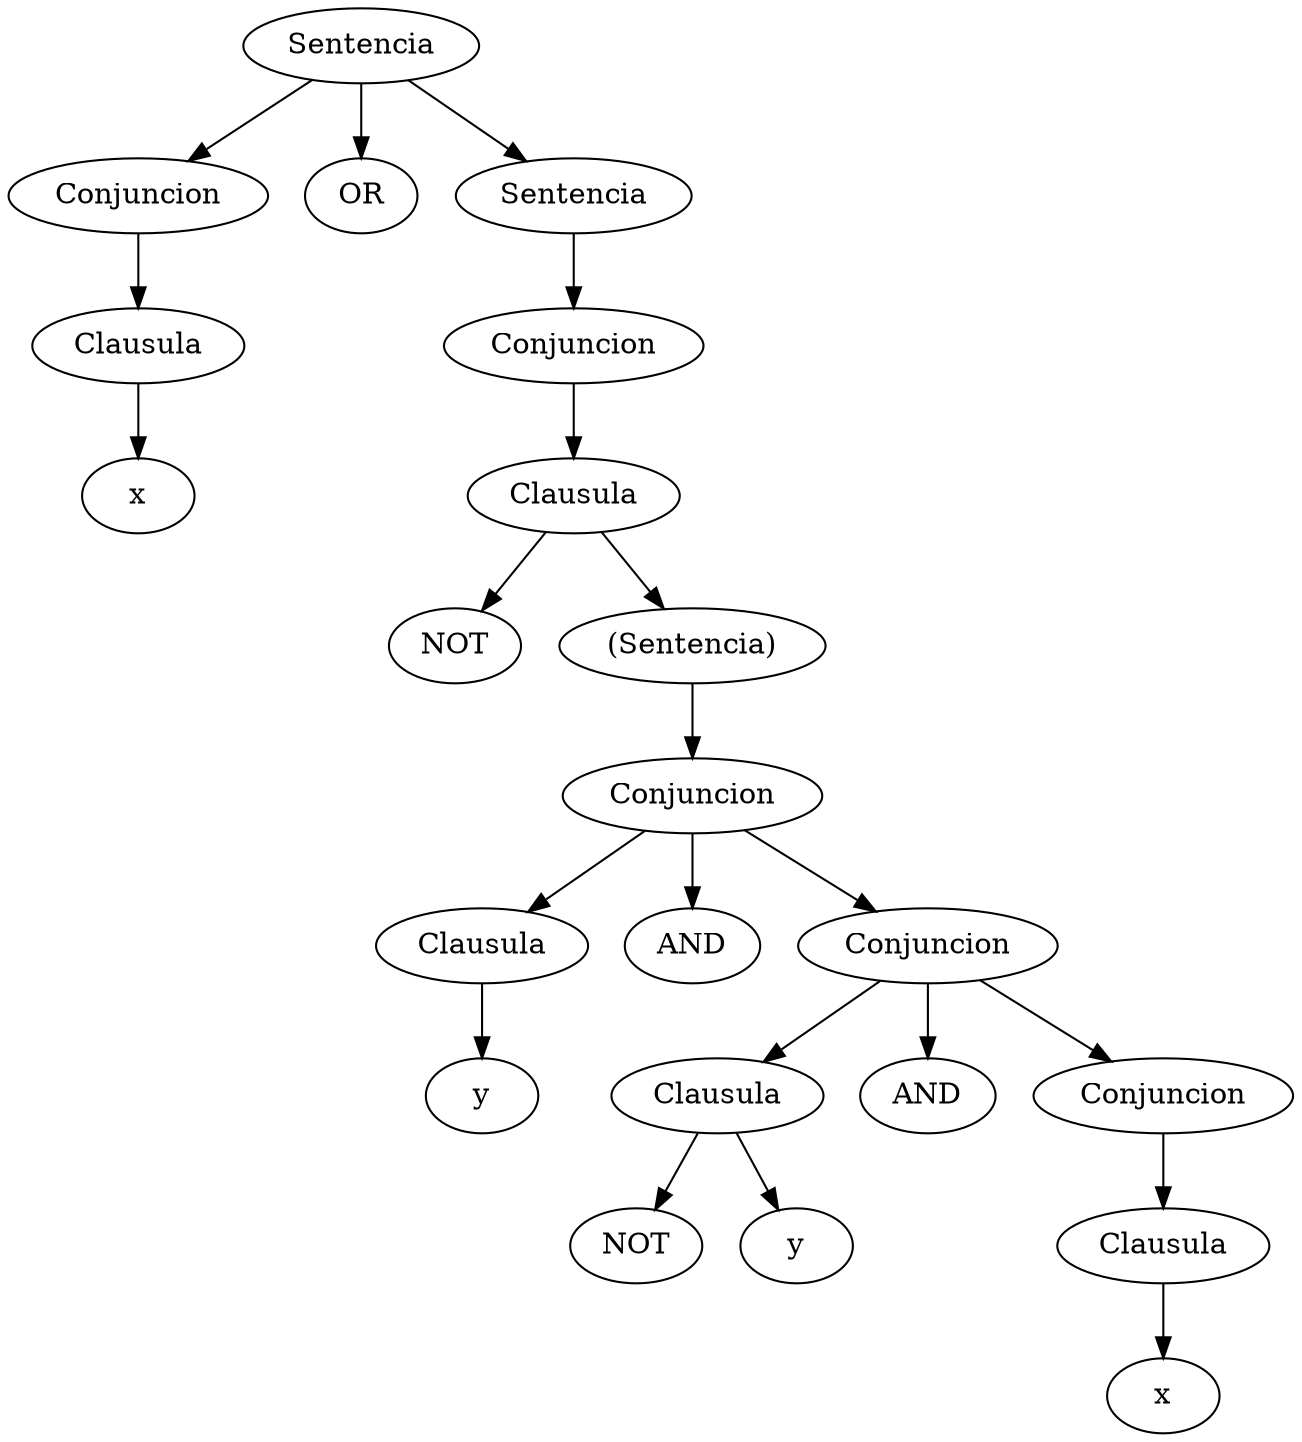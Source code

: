 // Arbol de derivacion
digraph {
	0 [label=Sentencia]
	1 [label=Conjuncion]
	0 -> 1
	2 [label=Clausula]
	1 -> 2
	3 [label=x]
	2 -> 3
	4 [label=OR]
	0 -> 4
	5 [label=Sentencia]
	0 -> 5
	6 [label=Conjuncion]
	5 -> 6
	7 [label=Clausula]
	6 -> 7
	8 [label=NOT]
	7 -> 8
	9 [label="(Sentencia)"]
	7 -> 9
	10 [label=Conjuncion]
	9 -> 10
	11 [label=Clausula]
	10 -> 11
	12 [label=y]
	11 -> 12
	13 [label=AND]
	10 -> 13
	14 [label=Conjuncion]
	10 -> 14
	15 [label=Clausula]
	14 -> 15
	16 [label=NOT]
	15 -> 16
	17 [label=y]
	15 -> 17
	18 [label=AND]
	14 -> 18
	19 [label=Conjuncion]
	14 -> 19
	20 [label=Clausula]
	19 -> 20
	21 [label=x]
	20 -> 21
}
